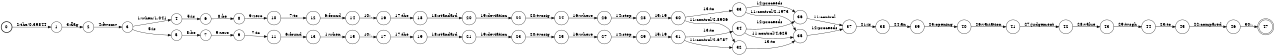 digraph FST {
rankdir = LR;
size = "8.5,11";
label = "";
center = 1;
orientation = Portrait;
ranksep = "0.4";
nodesep = "0.25";
0 [label = "0", shape = circle, style = bold, fontsize = 14]
	0 -> 1 [label = "2:the/0.39844", fontsize = 14];
1 [label = "1", shape = circle, style = solid, fontsize = 14]
	1 -> 2 [label = "3:flag", fontsize = 14];
2 [label = "2", shape = circle, style = solid, fontsize = 14]
	2 -> 3 [label = "4:ftvomv", fontsize = 14];
3 [label = "3", shape = circle, style = solid, fontsize = 14]
	3 -> 4 [label = "1:when/1.041", fontsize = 14];
	3 -> 5 [label = "5:is", fontsize = 14];
4 [label = "4", shape = circle, style = solid, fontsize = 14]
	4 -> 6 [label = "5:is", fontsize = 14];
5 [label = "5", shape = circle, style = solid, fontsize = 14]
	5 -> 7 [label = "8:be", fontsize = 14];
6 [label = "6", shape = circle, style = solid, fontsize = 14]
	6 -> 8 [label = "8:be", fontsize = 14];
7 [label = "7", shape = circle, style = solid, fontsize = 14]
	7 -> 9 [label = "9:zero", fontsize = 14];
8 [label = "8", shape = circle, style = solid, fontsize = 14]
	8 -> 10 [label = "9:zero", fontsize = 14];
9 [label = "9", shape = circle, style = solid, fontsize = 14]
	9 -> 11 [label = "7:to", fontsize = 14];
10 [label = "10", shape = circle, style = solid, fontsize = 14]
	10 -> 12 [label = "7:to", fontsize = 14];
11 [label = "11", shape = circle, style = solid, fontsize = 14]
	11 -> 13 [label = "6:found", fontsize = 14];
12 [label = "12", shape = circle, style = solid, fontsize = 14]
	12 -> 14 [label = "6:found", fontsize = 14];
13 [label = "13", shape = circle, style = solid, fontsize = 14]
	13 -> 15 [label = "1:when", fontsize = 14];
14 [label = "14", shape = circle, style = solid, fontsize = 14]
	14 -> 16 [label = "10:,", fontsize = 14];
15 [label = "15", shape = circle, style = solid, fontsize = 14]
	15 -> 17 [label = "10:,", fontsize = 14];
16 [label = "16", shape = circle, style = solid, fontsize = 14]
	16 -> 18 [label = "17:the", fontsize = 14];
17 [label = "17", shape = circle, style = solid, fontsize = 14]
	17 -> 19 [label = "17:the", fontsize = 14];
18 [label = "18", shape = circle, style = solid, fontsize = 14]
	18 -> 20 [label = "18:standard", fontsize = 14];
19 [label = "19", shape = circle, style = solid, fontsize = 14]
	19 -> 21 [label = "18:standard", fontsize = 14];
20 [label = "20", shape = circle, style = solid, fontsize = 14]
	20 -> 22 [label = "19:deviation", fontsize = 14];
21 [label = "21", shape = circle, style = solid, fontsize = 14]
	21 -> 23 [label = "19:deviation", fontsize = 14];
22 [label = "22", shape = circle, style = solid, fontsize = 14]
	22 -> 24 [label = "20:tvosig", fontsize = 14];
23 [label = "23", shape = circle, style = solid, fontsize = 14]
	23 -> 25 [label = "20:tvosig", fontsize = 14];
24 [label = "24", shape = circle, style = solid, fontsize = 14]
	24 -> 26 [label = "16:where", fontsize = 14];
25 [label = "25", shape = circle, style = solid, fontsize = 14]
	25 -> 27 [label = "16:where", fontsize = 14];
26 [label = "26", shape = circle, style = solid, fontsize = 14]
	26 -> 28 [label = "14:step", fontsize = 14];
27 [label = "27", shape = circle, style = solid, fontsize = 14]
	27 -> 29 [label = "14:step", fontsize = 14];
28 [label = "28", shape = circle, style = solid, fontsize = 14]
	28 -> 30 [label = "15:19", fontsize = 14];
29 [label = "29", shape = circle, style = solid, fontsize = 14]
	29 -> 31 [label = "15:19", fontsize = 14];
30 [label = "30", shape = circle, style = solid, fontsize = 14]
	30 -> 33 [label = "13:to", fontsize = 14];
	30 -> 32 [label = "11:control/2.8906", fontsize = 14];
31 [label = "31", shape = circle, style = solid, fontsize = 14]
	31 -> 34 [label = "13:to", fontsize = 14];
	31 -> 32 [label = "11:control/2.6787", fontsize = 14];
32 [label = "32", shape = circle, style = solid, fontsize = 14]
	32 -> 35 [label = "13:to", fontsize = 14];
33 [label = "33", shape = circle, style = solid, fontsize = 14]
	33 -> 35 [label = "11:control/2.1973", fontsize = 14];
	33 -> 36 [label = "12:proceeds", fontsize = 14];
34 [label = "34", shape = circle, style = solid, fontsize = 14]
	34 -> 35 [label = "11:control/4.625", fontsize = 14];
	34 -> 36 [label = "12:proceeds", fontsize = 14];
35 [label = "35", shape = circle, style = solid, fontsize = 14]
	35 -> 37 [label = "12:proceeds", fontsize = 14];
36 [label = "36", shape = circle, style = solid, fontsize = 14]
	36 -> 37 [label = "11:control", fontsize = 14];
37 [label = "37", shape = circle, style = solid, fontsize = 14]
	37 -> 38 [label = "21:is", fontsize = 14];
38 [label = "38", shape = circle, style = solid, fontsize = 14]
	38 -> 39 [label = "24:an", fontsize = 14];
39 [label = "39", shape = circle, style = solid, fontsize = 14]
	39 -> 40 [label = "25:opening", fontsize = 14];
40 [label = "40", shape = circle, style = solid, fontsize = 14]
	40 -> 41 [label = "26:variation", fontsize = 14];
41 [label = "41", shape = circle, style = solid, fontsize = 14]
	41 -> 42 [label = "27:judgement", fontsize = 14];
42 [label = "42", shape = circle, style = solid, fontsize = 14]
	42 -> 43 [label = "28:value", fontsize = 14];
43 [label = "43", shape = circle, style = solid, fontsize = 14]
	43 -> 44 [label = "29:tvsgh", fontsize = 14];
44 [label = "44", shape = circle, style = solid, fontsize = 14]
	44 -> 45 [label = "23:to", fontsize = 14];
45 [label = "45", shape = circle, style = solid, fontsize = 14]
	45 -> 46 [label = "22:compared", fontsize = 14];
46 [label = "46", shape = circle, style = solid, fontsize = 14]
	46 -> 47 [label = "30:.", fontsize = 14];
47 [label = "47", shape = doublecircle, style = solid, fontsize = 14]
}
